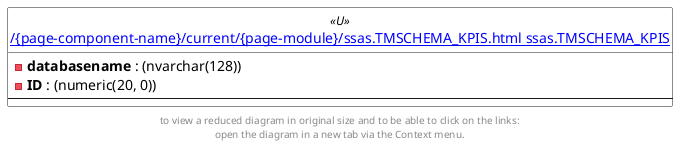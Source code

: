 @startuml
left to right direction
'top to bottom direction
hide circle
'avoide "." issues:
set namespaceSeparator none


skinparam class {
  BackgroundColor White
  BackgroundColor<<FN>> Yellow
  BackgroundColor<<FS>> Yellow
  BackgroundColor<<FT>> LightGray
  BackgroundColor<<IF>> Yellow
  BackgroundColor<<IS>> Yellow
  BackgroundColor<<P>> Aqua
  BackgroundColor<<PC>> Aqua
  BackgroundColor<<SN>> Yellow
  BackgroundColor<<SO>> SlateBlue
  BackgroundColor<<TF>> LightGray
  BackgroundColor<<TR>> Tomato
  BackgroundColor<<U>> White
  BackgroundColor<<V>> WhiteSmoke
  BackgroundColor<<X>> Aqua
}


entity "[[{site-url}/{page-component-name}/current/{page-module}/ssas.TMSCHEMA_KPIS.html ssas.TMSCHEMA_KPIS]]" as ssas.TMSCHEMA_KPIS << U >> {
  - **databasename** : (nvarchar(128))
  - **ID** : (numeric(20, 0))
  --
}


footer
to view a reduced diagram in original size and to be able to click on the links:
open the diagram in a new tab via the Context menu.
end footer

@enduml

